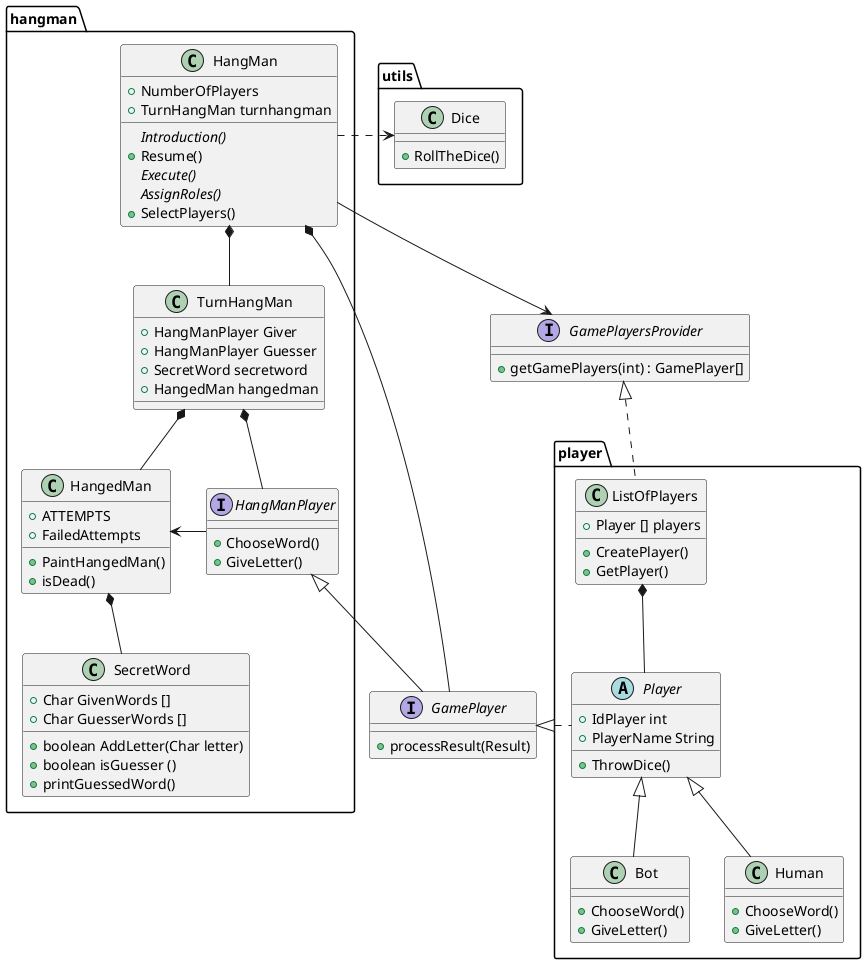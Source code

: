 @startuml

package hangman {
    class HangMan {
        +NumberOfPlayers
        +TurnHangMan turnhangman
        {abstract}Introduction()
        +Resume()
        {abstract}Execute()
        {abstract}AssignRoles()
        +SelectPlayers()
    }
    class SecretWord {
        +Char GivenWords []
        +Char GuesserWords []
        +boolean AddLetter(Char letter)
        +boolean isGuesser ()
        +printGuessedWord()
    }
    class TurnHangMan {
        +HangManPlayer Giver
        +HangManPlayer Guesser
        +SecretWord secretword
        +HangedMan hangedman
    }
    class HangedMan {   
        +ATTEMPTS    
        +FailedAttempts
        +PaintHangedMan()
        +isDead()
    }
    interface HangManPlayer {
        +ChooseWord()
        +GiveLetter()
    }
}

package player {
    abstract class Player {
        +IdPlayer int
        +PlayerName String
        +ThrowDice()
    }
    class ListOfPlayers {
        +Player [] players
        +CreatePlayer()
        +GetPlayer()
    }
    class Bot {
        +ChooseWord()
        +GiveLetter()
    }
    class Human {
        +ChooseWord()
        +GiveLetter()
    }
}

interface GamePlayersProvider {
        + getGamePlayers(int) : GamePlayer[]
}

interface GamePlayer {
        + processResult(Result)
}

package utils {
    class Dice {
        +RollTheDice()
    }
}

HangMan *--TurnHangMan
HangMan --> GamePlayersProvider
HangMan .right.> Dice
HangMan *-- GamePlayer

Player <|-- Bot
Player <|-- Human
Player .left.|> GamePlayer

TurnHangMan *-- HangedMan
TurnHangMan *-- HangManPlayer

HangedMan *-- SecretWord

HangManPlayer -left-> HangedMan
HangManPlayer <|-- GamePlayer

ListOfPlayers *-- Player
ListOfPlayers .up.|> GamePlayersProvider

@enduml